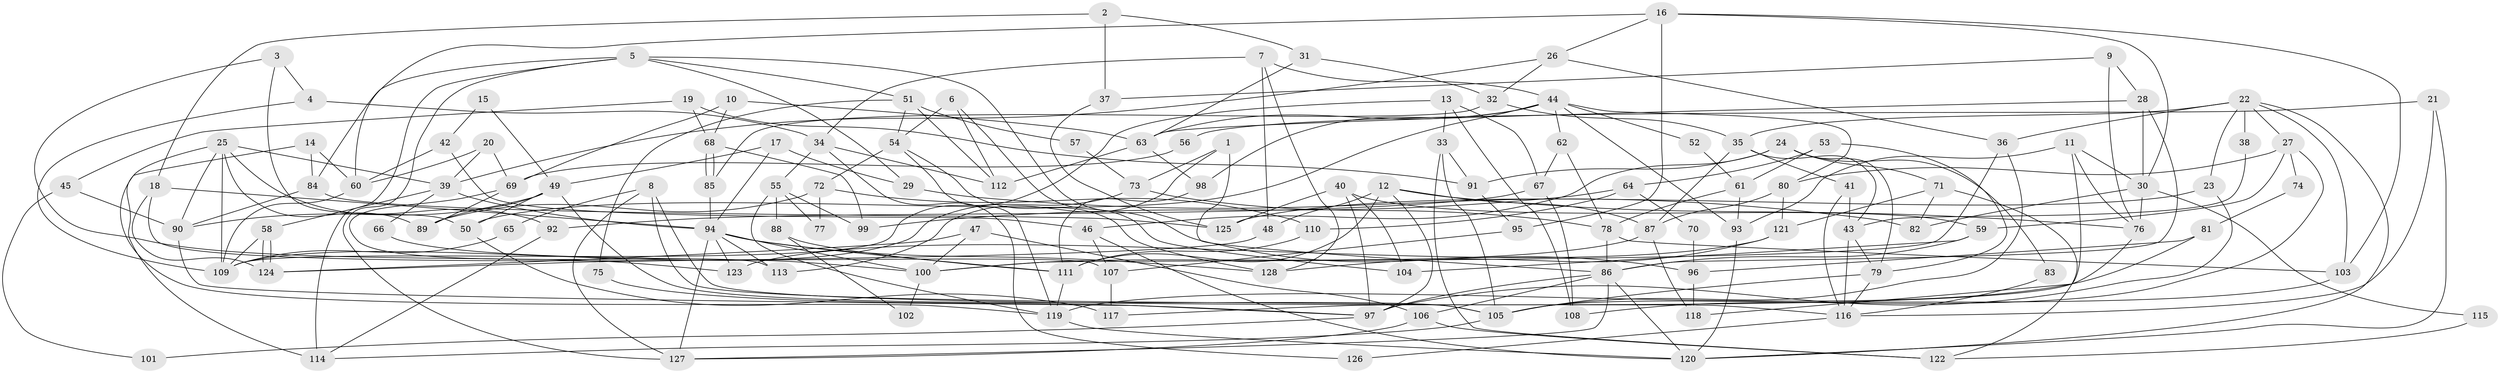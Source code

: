 // coarse degree distribution, {3: 0.2696629213483146, 5: 0.10112359550561797, 4: 0.24719101123595505, 6: 0.11235955056179775, 2: 0.14606741573033707, 10: 0.02247191011235955, 8: 0.0449438202247191, 7: 0.02247191011235955, 11: 0.02247191011235955, 9: 0.011235955056179775}
// Generated by graph-tools (version 1.1) at 2025/52/03/04/25 21:52:31]
// undirected, 128 vertices, 256 edges
graph export_dot {
graph [start="1"]
  node [color=gray90,style=filled];
  1;
  2;
  3;
  4;
  5;
  6;
  7;
  8;
  9;
  10;
  11;
  12;
  13;
  14;
  15;
  16;
  17;
  18;
  19;
  20;
  21;
  22;
  23;
  24;
  25;
  26;
  27;
  28;
  29;
  30;
  31;
  32;
  33;
  34;
  35;
  36;
  37;
  38;
  39;
  40;
  41;
  42;
  43;
  44;
  45;
  46;
  47;
  48;
  49;
  50;
  51;
  52;
  53;
  54;
  55;
  56;
  57;
  58;
  59;
  60;
  61;
  62;
  63;
  64;
  65;
  66;
  67;
  68;
  69;
  70;
  71;
  72;
  73;
  74;
  75;
  76;
  77;
  78;
  79;
  80;
  81;
  82;
  83;
  84;
  85;
  86;
  87;
  88;
  89;
  90;
  91;
  92;
  93;
  94;
  95;
  96;
  97;
  98;
  99;
  100;
  101;
  102;
  103;
  104;
  105;
  106;
  107;
  108;
  109;
  110;
  111;
  112;
  113;
  114;
  115;
  116;
  117;
  118;
  119;
  120;
  121;
  122;
  123;
  124;
  125;
  126;
  127;
  128;
  1 -- 113;
  1 -- 86;
  1 -- 73;
  2 -- 37;
  2 -- 18;
  2 -- 31;
  3 -- 4;
  3 -- 123;
  3 -- 50;
  4 -- 34;
  4 -- 109;
  5 -- 84;
  5 -- 51;
  5 -- 29;
  5 -- 96;
  5 -- 114;
  5 -- 127;
  6 -- 54;
  6 -- 104;
  6 -- 112;
  7 -- 128;
  7 -- 44;
  7 -- 34;
  7 -- 48;
  8 -- 105;
  8 -- 127;
  8 -- 65;
  8 -- 116;
  9 -- 28;
  9 -- 76;
  9 -- 37;
  10 -- 63;
  10 -- 69;
  10 -- 68;
  11 -- 76;
  11 -- 30;
  11 -- 93;
  11 -- 118;
  12 -- 97;
  12 -- 111;
  12 -- 48;
  12 -- 76;
  12 -- 87;
  13 -- 67;
  13 -- 109;
  13 -- 33;
  13 -- 108;
  14 -- 114;
  14 -- 60;
  14 -- 84;
  15 -- 49;
  15 -- 42;
  16 -- 103;
  16 -- 26;
  16 -- 30;
  16 -- 60;
  16 -- 95;
  17 -- 94;
  17 -- 49;
  17 -- 29;
  18 -- 94;
  18 -- 124;
  18 -- 107;
  19 -- 91;
  19 -- 68;
  19 -- 45;
  20 -- 60;
  20 -- 39;
  20 -- 69;
  21 -- 120;
  21 -- 116;
  21 -- 56;
  22 -- 36;
  22 -- 120;
  22 -- 23;
  22 -- 27;
  22 -- 35;
  22 -- 38;
  22 -- 103;
  23 -- 125;
  23 -- 97;
  24 -- 79;
  24 -- 91;
  24 -- 46;
  24 -- 71;
  24 -- 83;
  25 -- 39;
  25 -- 119;
  25 -- 89;
  25 -- 90;
  25 -- 92;
  25 -- 109;
  26 -- 39;
  26 -- 32;
  26 -- 36;
  27 -- 105;
  27 -- 59;
  27 -- 74;
  27 -- 80;
  28 -- 63;
  28 -- 86;
  28 -- 30;
  29 -- 82;
  30 -- 76;
  30 -- 82;
  30 -- 115;
  31 -- 32;
  31 -- 63;
  32 -- 35;
  32 -- 85;
  33 -- 122;
  33 -- 91;
  33 -- 105;
  34 -- 112;
  34 -- 55;
  34 -- 126;
  35 -- 41;
  35 -- 43;
  35 -- 87;
  36 -- 105;
  36 -- 100;
  37 -- 125;
  38 -- 43;
  39 -- 58;
  39 -- 94;
  39 -- 66;
  40 -- 59;
  40 -- 97;
  40 -- 104;
  40 -- 125;
  41 -- 116;
  41 -- 43;
  42 -- 60;
  42 -- 46;
  43 -- 116;
  43 -- 79;
  44 -- 80;
  44 -- 50;
  44 -- 52;
  44 -- 62;
  44 -- 63;
  44 -- 93;
  44 -- 98;
  45 -- 90;
  45 -- 101;
  46 -- 107;
  46 -- 120;
  47 -- 124;
  47 -- 100;
  47 -- 106;
  48 -- 124;
  49 -- 105;
  49 -- 90;
  49 -- 50;
  49 -- 89;
  50 -- 117;
  51 -- 54;
  51 -- 112;
  51 -- 57;
  51 -- 75;
  52 -- 61;
  53 -- 64;
  53 -- 79;
  53 -- 61;
  54 -- 119;
  54 -- 128;
  54 -- 72;
  55 -- 119;
  55 -- 77;
  55 -- 88;
  55 -- 99;
  56 -- 69;
  57 -- 73;
  58 -- 124;
  58 -- 124;
  58 -- 109;
  59 -- 86;
  59 -- 104;
  60 -- 109;
  61 -- 93;
  61 -- 78;
  62 -- 78;
  62 -- 67;
  63 -- 98;
  63 -- 112;
  64 -- 99;
  64 -- 110;
  64 -- 70;
  65 -- 109;
  66 -- 100;
  67 -- 108;
  67 -- 92;
  68 -- 85;
  68 -- 85;
  68 -- 99;
  69 -- 89;
  69 -- 113;
  70 -- 96;
  71 -- 82;
  71 -- 121;
  71 -- 122;
  72 -- 89;
  72 -- 77;
  72 -- 110;
  73 -- 78;
  73 -- 109;
  74 -- 81;
  75 -- 97;
  76 -- 117;
  78 -- 86;
  78 -- 103;
  79 -- 105;
  79 -- 116;
  80 -- 87;
  80 -- 121;
  81 -- 119;
  81 -- 96;
  83 -- 116;
  84 -- 90;
  84 -- 125;
  85 -- 94;
  86 -- 127;
  86 -- 120;
  86 -- 97;
  86 -- 106;
  87 -- 100;
  87 -- 118;
  88 -- 111;
  88 -- 102;
  90 -- 97;
  91 -- 95;
  92 -- 114;
  93 -- 120;
  94 -- 100;
  94 -- 127;
  94 -- 111;
  94 -- 113;
  94 -- 123;
  94 -- 128;
  95 -- 107;
  96 -- 118;
  97 -- 101;
  98 -- 111;
  100 -- 102;
  103 -- 108;
  105 -- 114;
  106 -- 122;
  106 -- 127;
  107 -- 117;
  110 -- 111;
  111 -- 119;
  115 -- 122;
  116 -- 126;
  119 -- 120;
  121 -- 123;
  121 -- 128;
}

